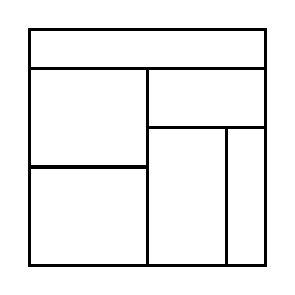 \begin{tikzpicture}[very thick, scale=.5]
    \draw (0,5) rectangle (6,6);
    \draw (0,5/2) rectangle (3,5);
    \draw (0,0) rectangle (3,5/2);
    \draw (3,7/2) rectangle (6,5);
    \draw (3,0) rectangle (5,7/2);
    \draw (5,0) rectangle (6,7/2);
\end{tikzpicture}

